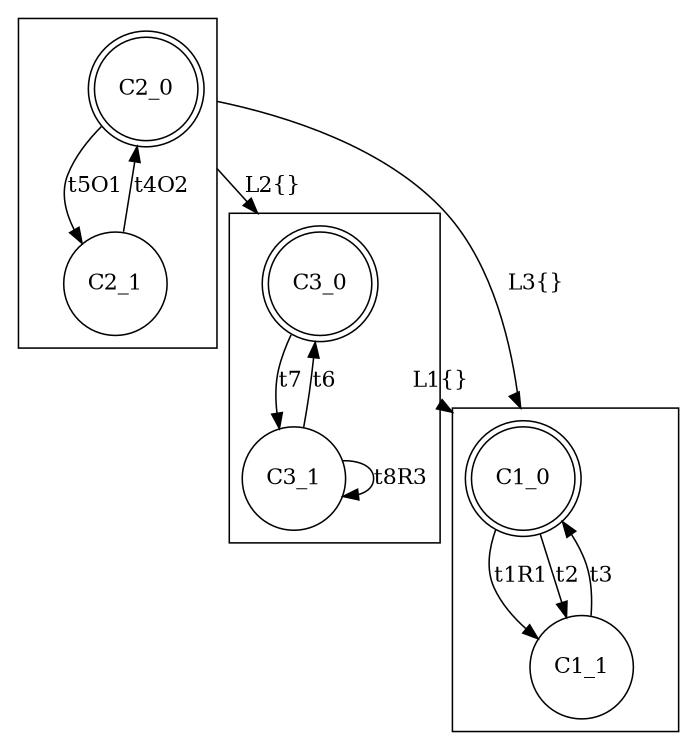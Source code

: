 digraph "input/i" {
size="8,5"
compound=true
subgraph cluster1 {node [shape=doublecircle]; C1_0;
node [shape=circle];
C1_0 -> C1_1 [label="t1R1"];
C1_0 -> C1_1 [label="t2"];
C1_1 -> C1_0 [label="t3"];
}
subgraph cluster2 {node [shape=doublecircle]; C2_0;
node [shape=circle];
C2_1 -> C2_0 [label="t4O2"];
C2_0 -> C2_1 [label="t5O1"];
}
subgraph cluster3 {node [shape=doublecircle]; C3_0;
node [shape=circle];
C3_1 -> C3_0 [label="t6"];
C3_0 -> C3_1 [label="t7"];
C3_1 -> C3_1 [label="t8R3"];
}
C3_0 -> C1_0 [ltail=cluster3 lhead=cluster1 label="L1{}"];
C2_0 -> C3_0 [ltail=cluster2 lhead=cluster3 label="L2{}"];
C2_0 -> C1_0 [ltail=cluster2 lhead=cluster1 label="L3{}"];
}
